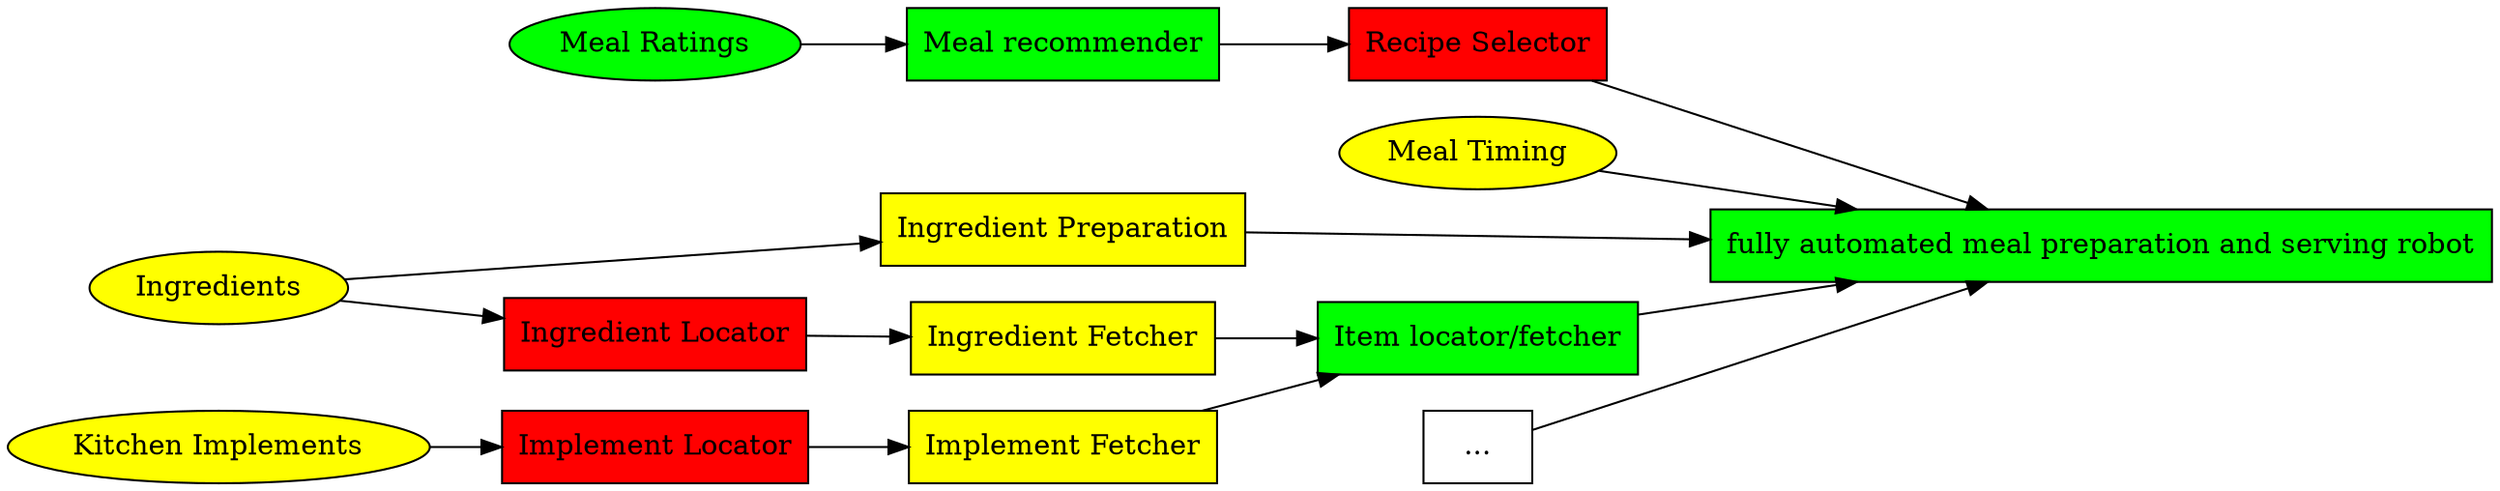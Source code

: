 digraph G {
    rankdir=LR
    RATINGS [label="Meal Ratings" style=filled fillcolor=green]
    IMPLEMENTS [label="Kitchen Implements" style=filled fillcolor=yellow]
    INGREDIENTS [label="Ingredients" style=filled fillcolor=yellow]
    TIMING [label="Meal Timing"style=filled fillcolor=yellow]

    MEALREC [label="Meal recommender" shape=box style=filled fillcolor=green]
    RECIPESELECT [label="Recipe Selector" shape=box style=filled fillcolor=red]
    IMPLOCATOR [label="Implement Locator" shape=box style=filled fillcolor=red]
    IMPFETCHER [label="Implement Fetcher" shape=box style=filled fillcolor=yellow]
    INGLOCATOR [label="Ingredient Locator" shape=box style=filled fillcolor=red]
    INGFETCHER [label="Ingredient Fetcher" shape=box style=filled fillcolor=yellow]
    INGPREP [label="Ingredient Preparation" shape=box style=filled fillcolor=yellow]
    ITEMFETCHER [label="Item locator/fetcher" shape=box style=filled fillcolor=green]
    UNKNOWN [label="..." shape=box]

    AUTOPREP [label="fully automated meal preparation and serving robot" shape=box style=filled fillcolor=green]

    RATINGS -> MEALREC -> RECIPESELECT -> AUTOPREP
    IMPLEMENTS -> IMPLOCATOR -> IMPFETCHER -> ITEMFETCHER -> AUTOPREP
    INGREDIENTS -> INGLOCATOR -> INGFETCHER -> ITEMFETCHER
    INGREDIENTS -> INGPREP -> AUTOPREP
    TIMING -> AUTOPREP
    UNKNOWN -> AUTOPREP
}
